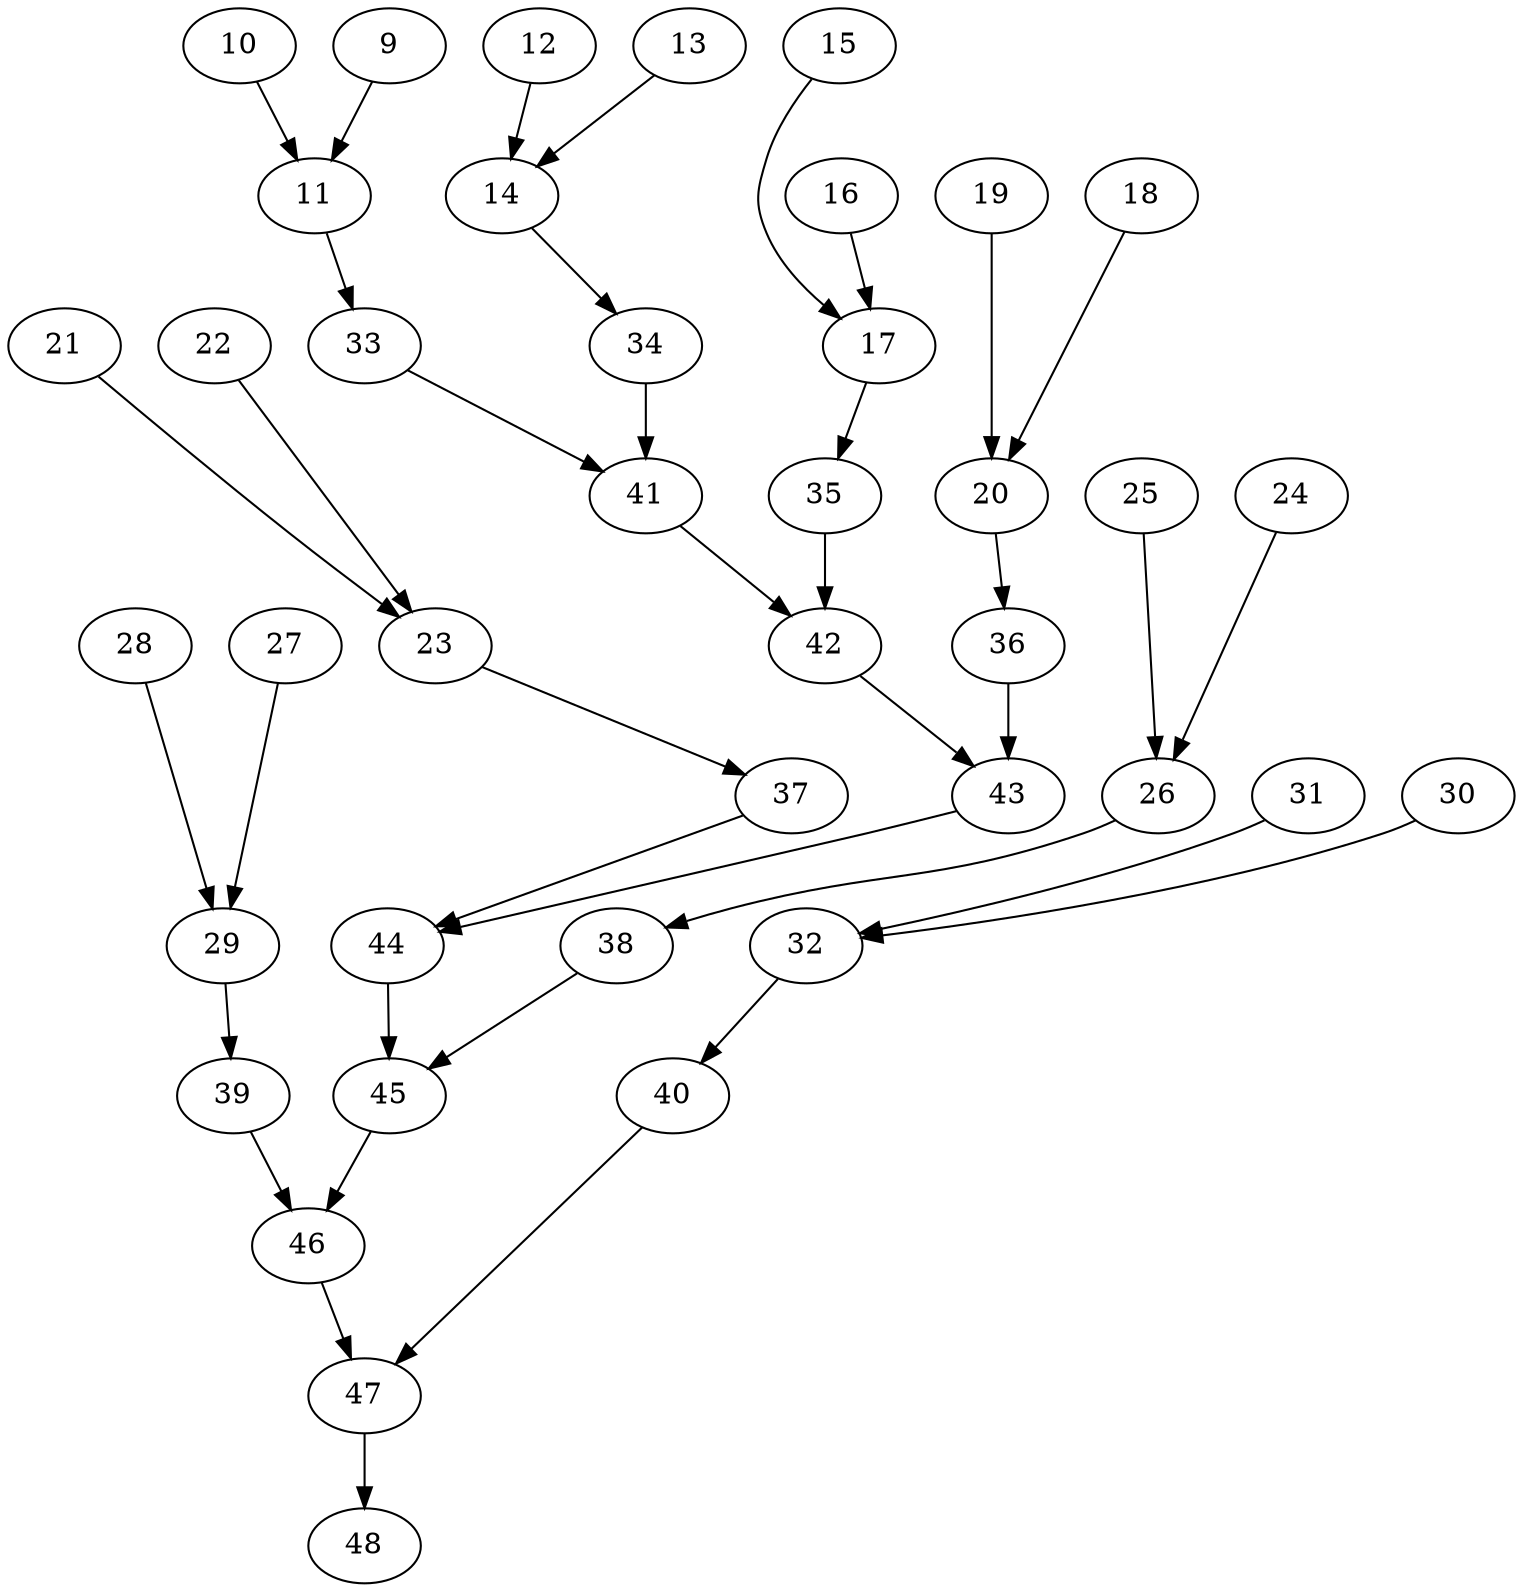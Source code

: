 digraph G {
    9;
    11;
    10;
    33;
    12;
    14;
    13;
    34;
    15;
    17;
    16;
    35;
    18;
    20;
    19;
    36;
    21;
    23;
    22;
    37;
    24;
    26;
    25;
    38;
    27;
    29;
    28;
    39;
    30;
    32;
    31;
    40;
    41;
    42;
    43;
    44;
    45;
    46;
    47;
    48;
    9 -> 11 [weight=0];
    11 -> 33 [weight=0];
    10 -> 11 [weight=0];
    33 -> 41 [weight=0];
    12 -> 14 [weight=0];
    14 -> 34 [weight=0];
    13 -> 14 [weight=0];
    34 -> 41 [weight=1];
    15 -> 17 [weight=0];
    17 -> 35 [weight=0];
    16 -> 17 [weight=0];
    35 -> 42 [weight=1];
    18 -> 20 [weight=0];
    20 -> 36 [weight=0];
    19 -> 20 [weight=0];
    36 -> 43 [weight=1];
    21 -> 23 [weight=0];
    23 -> 37 [weight=0];
    22 -> 23 [weight=0];
    37 -> 44 [weight=0];
    24 -> 26 [weight=0];
    26 -> 38 [weight=0];
    25 -> 26 [weight=0];
    38 -> 45 [weight=0];
    27 -> 29 [weight=0];
    29 -> 39 [weight=0];
    28 -> 29 [weight=0];
    39 -> 46 [weight=0];
    30 -> 32 [weight=0];
    32 -> 40 [weight=0];
    31 -> 32 [weight=0];
    40 -> 47 [weight=0];
    41 -> 42 [weight=0];
    42 -> 43 [weight=0];
    43 -> 44 [weight=0];
    44 -> 45 [weight=0];
    45 -> 46 [weight=0];
    46 -> 47 [weight=0];
    47 -> 48 [weight=0];
}
